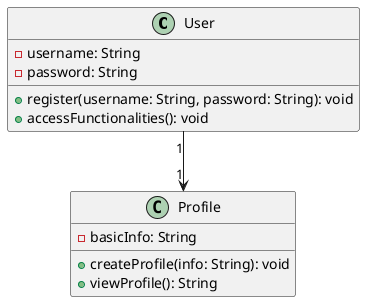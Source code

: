 @startuml
class User {
    - username: String
    - password: String
    + register(username: String, password: String): void
    + accessFunctionalities(): void
}

class Profile {
    - basicInfo: String
    + createProfile(info: String): void
    + viewProfile(): String
}

User "1" --> "1" Profile
@enduml